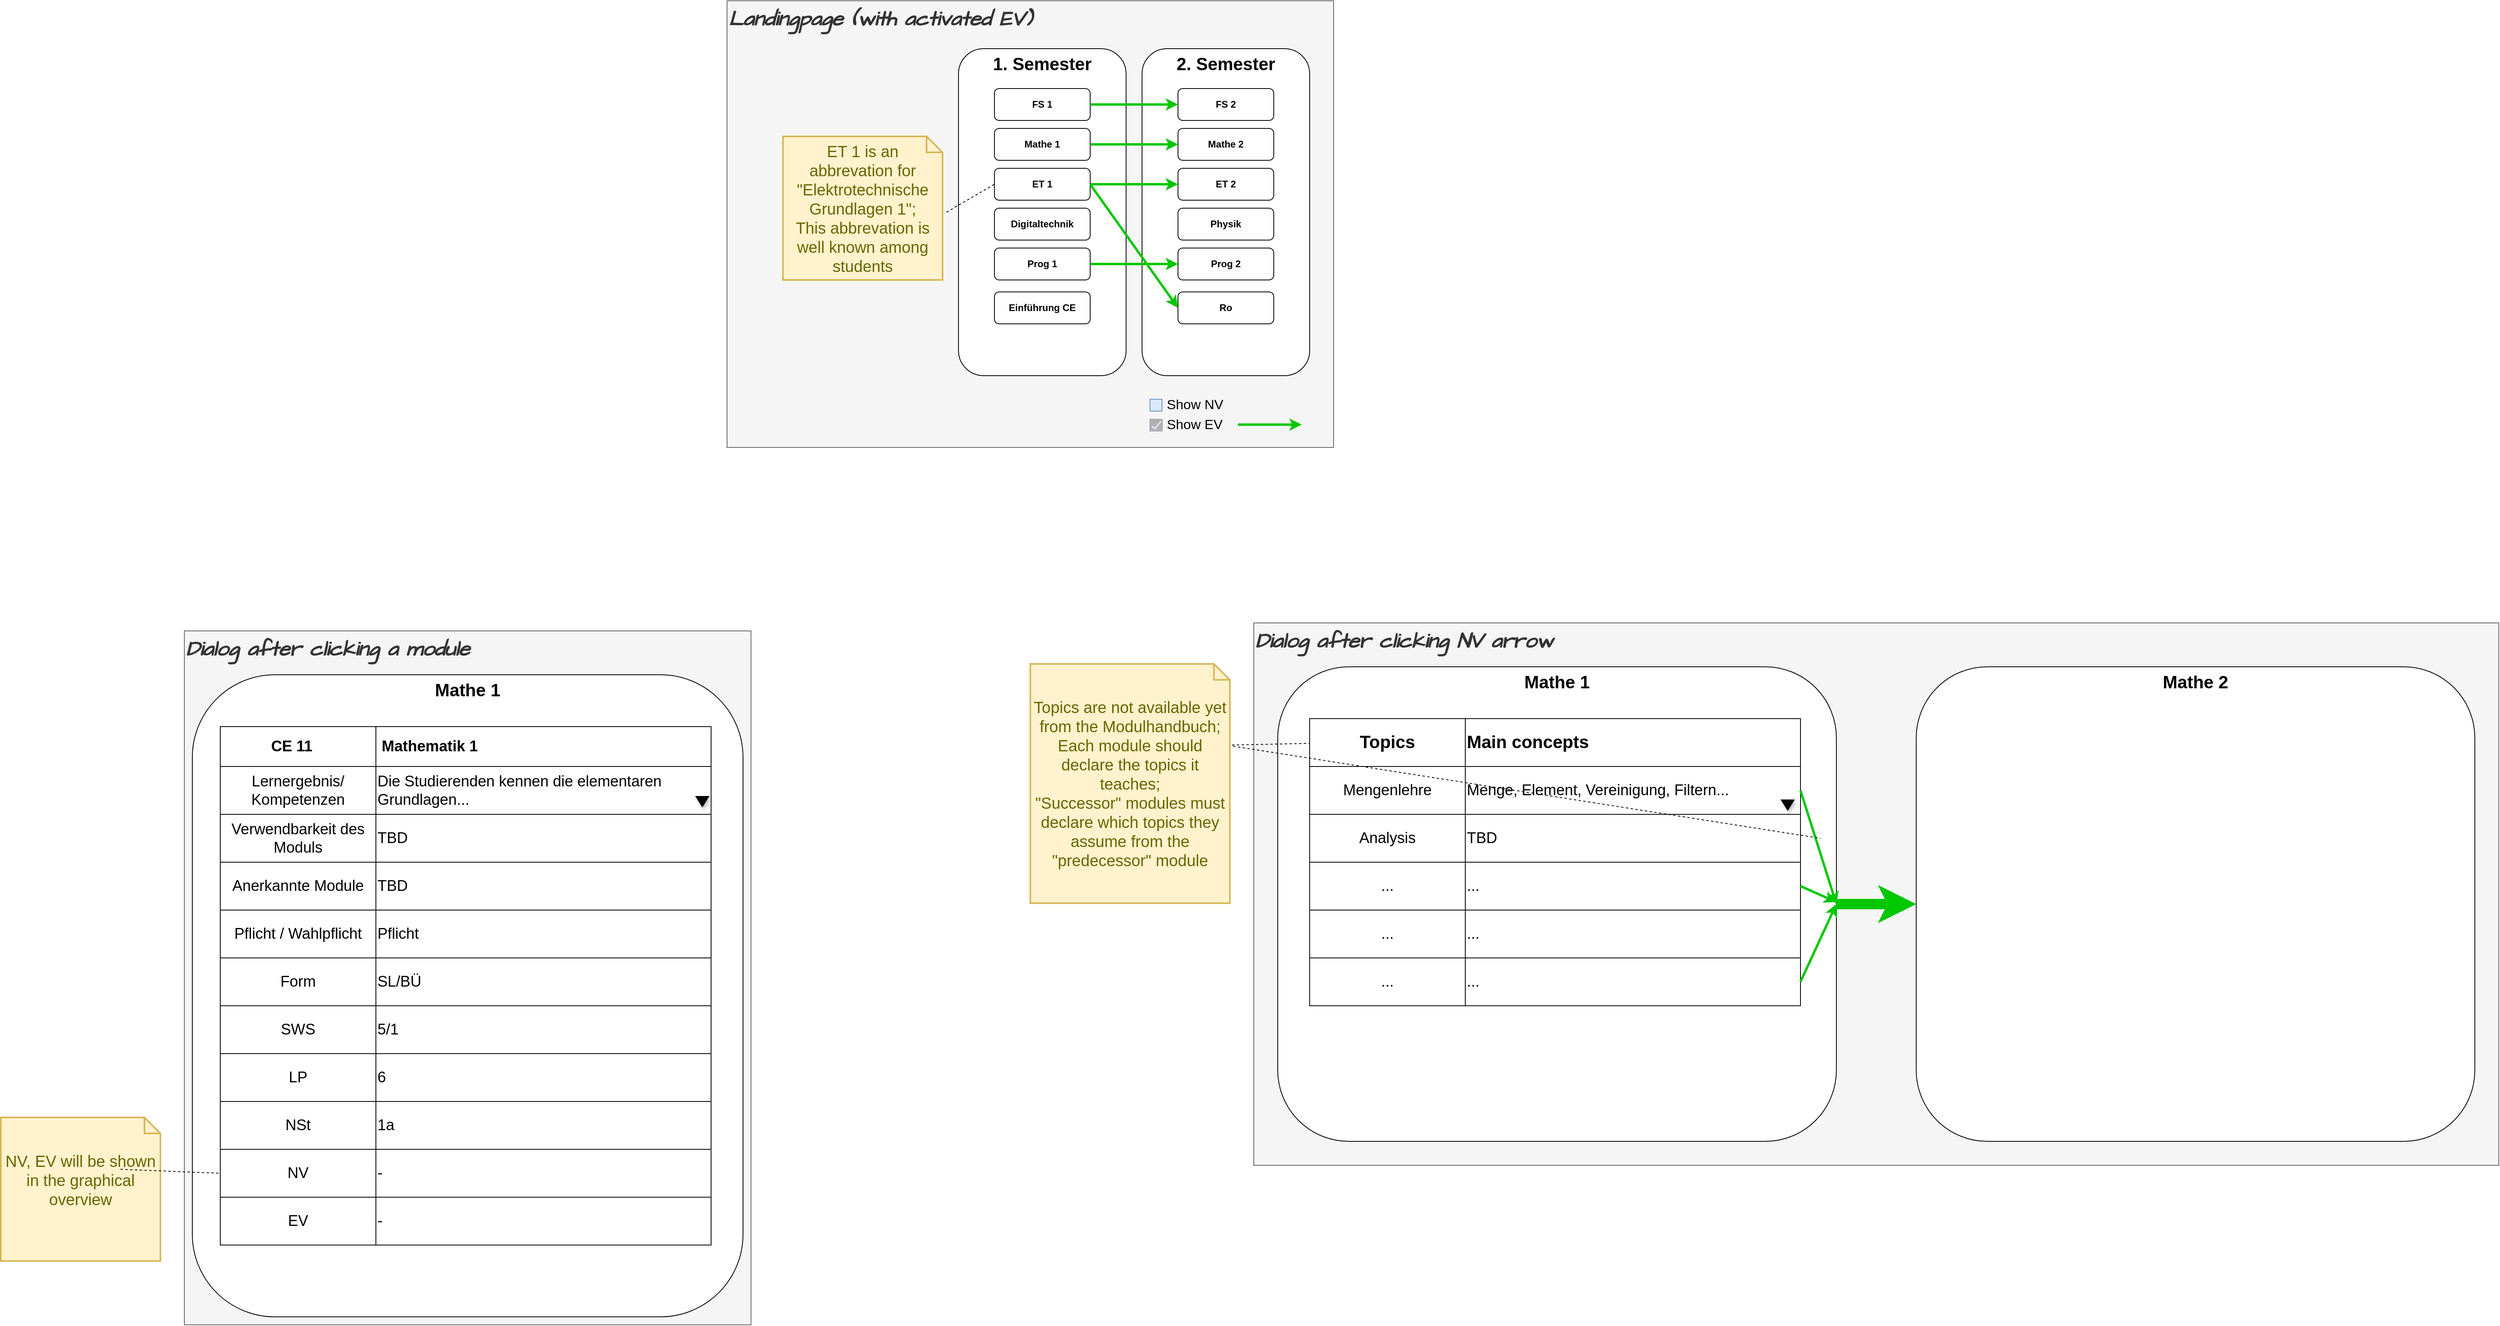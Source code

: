 <mxfile version="22.0.4" type="device">
  <diagram name="Page-1" id="c9db0220-8083-56f3-ca83-edcdcd058819">
    <mxGraphModel dx="3629" dy="1257" grid="1" gridSize="10" guides="1" tooltips="1" connect="1" arrows="1" fold="1" page="1" pageScale="1.5" pageWidth="826" pageHeight="1169" background="#ffffff" math="0" shadow="0">
      <root>
        <mxCell id="0" style=";html=1;" />
        <mxCell id="1" style=";html=1;" parent="0" />
        <mxCell id="tWmFhly02xOMn5f9qsDq-27" value="&lt;b&gt;&lt;i&gt;&lt;font data-font-src=&quot;https://fonts.googleapis.com/css?family=Architects+Daughter&quot; face=&quot;Architects Daughter&quot;&gt;Landingpage (with activated EV)&lt;br&gt;&lt;/font&gt;&lt;/i&gt;&lt;/b&gt;" style="rounded=0;whiteSpace=wrap;html=1;verticalAlign=top;align=left;fontSize=26;fillColor=#f5f5f5;fontColor=#333333;strokeColor=#666666;" vertex="1" parent="1">
          <mxGeometry x="450" y="110" width="760" height="560" as="geometry" />
        </mxCell>
        <mxCell id="tWmFhly02xOMn5f9qsDq-4" value="&lt;font style=&quot;font-size: 22px;&quot;&gt;&lt;b&gt;1. Semester&lt;/b&gt;&lt;/font&gt;" style="rounded=1;whiteSpace=wrap;html=1;verticalAlign=top;" vertex="1" parent="1">
          <mxGeometry x="740" y="170" width="210" height="410" as="geometry" />
        </mxCell>
        <mxCell id="tWmFhly02xOMn5f9qsDq-10" value="&lt;b&gt;FS 1&lt;/b&gt;" style="rounded=1;whiteSpace=wrap;html=1;" vertex="1" parent="1">
          <mxGeometry x="785" y="220" width="120" height="40" as="geometry" />
        </mxCell>
        <mxCell id="tWmFhly02xOMn5f9qsDq-13" value="&lt;b&gt;Mathe 1&lt;br&gt;&lt;/b&gt;" style="rounded=1;whiteSpace=wrap;html=1;" vertex="1" parent="1">
          <mxGeometry x="785" y="270" width="120" height="40" as="geometry" />
        </mxCell>
        <mxCell id="tWmFhly02xOMn5f9qsDq-14" value="&lt;b&gt;Prog 1&lt;br&gt;&lt;/b&gt;" style="rounded=1;whiteSpace=wrap;html=1;" vertex="1" parent="1">
          <mxGeometry x="785" y="420" width="120" height="40" as="geometry" />
        </mxCell>
        <mxCell id="tWmFhly02xOMn5f9qsDq-15" value="&lt;b&gt;ET 1&lt;br&gt;&lt;/b&gt;" style="rounded=1;whiteSpace=wrap;html=1;" vertex="1" parent="1">
          <mxGeometry x="785" y="320" width="120" height="40" as="geometry" />
        </mxCell>
        <mxCell id="tWmFhly02xOMn5f9qsDq-16" value="&lt;b&gt;Digitaltechnik&lt;/b&gt;" style="rounded=1;whiteSpace=wrap;html=1;" vertex="1" parent="1">
          <mxGeometry x="785" y="370" width="120" height="40" as="geometry" />
        </mxCell>
        <mxCell id="tWmFhly02xOMn5f9qsDq-17" value="&lt;b&gt;Einführung CE&lt;br&gt;&lt;/b&gt;" style="rounded=1;whiteSpace=wrap;html=1;" vertex="1" parent="1">
          <mxGeometry x="785" y="475" width="120" height="40" as="geometry" />
        </mxCell>
        <mxCell id="tWmFhly02xOMn5f9qsDq-18" value="&lt;font style=&quot;font-size: 22px;&quot;&gt;&lt;b&gt;2. Semester&lt;/b&gt;&lt;/font&gt;" style="rounded=1;whiteSpace=wrap;html=1;verticalAlign=top;" vertex="1" parent="1">
          <mxGeometry x="970" y="170" width="210" height="410" as="geometry" />
        </mxCell>
        <mxCell id="tWmFhly02xOMn5f9qsDq-19" value="&lt;b&gt;FS 2&lt;br&gt;&lt;/b&gt;" style="rounded=1;whiteSpace=wrap;html=1;" vertex="1" parent="1">
          <mxGeometry x="1015" y="220" width="120" height="40" as="geometry" />
        </mxCell>
        <mxCell id="tWmFhly02xOMn5f9qsDq-20" value="&lt;b&gt;Mathe 2&lt;br&gt;&lt;/b&gt;" style="rounded=1;whiteSpace=wrap;html=1;" vertex="1" parent="1">
          <mxGeometry x="1015" y="270" width="120" height="40" as="geometry" />
        </mxCell>
        <mxCell id="tWmFhly02xOMn5f9qsDq-21" value="&lt;b&gt;Prog 2&lt;br&gt;&lt;/b&gt;" style="rounded=1;whiteSpace=wrap;html=1;" vertex="1" parent="1">
          <mxGeometry x="1015" y="420" width="120" height="40" as="geometry" />
        </mxCell>
        <mxCell id="tWmFhly02xOMn5f9qsDq-22" value="&lt;b&gt;ET 2&lt;br&gt;&lt;/b&gt;" style="rounded=1;whiteSpace=wrap;html=1;" vertex="1" parent="1">
          <mxGeometry x="1015" y="320" width="120" height="40" as="geometry" />
        </mxCell>
        <mxCell id="tWmFhly02xOMn5f9qsDq-23" value="&lt;b&gt;Physik&lt;br&gt;&lt;/b&gt;" style="rounded=1;whiteSpace=wrap;html=1;" vertex="1" parent="1">
          <mxGeometry x="1015" y="370" width="120" height="40" as="geometry" />
        </mxCell>
        <mxCell id="tWmFhly02xOMn5f9qsDq-24" value="&lt;b&gt;Ro&lt;/b&gt;" style="rounded=1;whiteSpace=wrap;html=1;" vertex="1" parent="1">
          <mxGeometry x="1015" y="475" width="120" height="40" as="geometry" />
        </mxCell>
        <mxCell id="tWmFhly02xOMn5f9qsDq-25" value="&lt;div style=&quot;font-size: 20px;&quot;&gt;&lt;font style=&quot;font-size: 20px;&quot;&gt;ET 1 is an abbrevation for &quot;Elektrotechnische Grundlagen 1&quot;;&lt;/font&gt;&lt;/div&gt;&lt;div style=&quot;font-size: 20px;&quot;&gt;&lt;font style=&quot;font-size: 20px;&quot;&gt;This abbrevation is well known among students&lt;br style=&quot;font-size: 20px;&quot;&gt; &lt;/font&gt;&lt;/div&gt;" style="shape=note;strokeWidth=2;fontSize=20;size=20;whiteSpace=wrap;html=1;fillColor=#fff2cc;strokeColor=#d6b656;fontColor=#666600;" vertex="1" parent="1">
          <mxGeometry x="520" y="280" width="200" height="180" as="geometry" />
        </mxCell>
        <mxCell id="tWmFhly02xOMn5f9qsDq-26" value="" style="endArrow=none;dashed=1;html=1;rounded=0;entryX=0;entryY=0.5;entryDx=0;entryDy=0;exitX=1.025;exitY=0.528;exitDx=0;exitDy=0;exitPerimeter=0;" edge="1" parent="1" source="tWmFhly02xOMn5f9qsDq-25" target="tWmFhly02xOMn5f9qsDq-15">
          <mxGeometry width="50" height="50" relative="1" as="geometry">
            <mxPoint x="670" y="360" as="sourcePoint" />
            <mxPoint x="680" y="390" as="targetPoint" />
          </mxGeometry>
        </mxCell>
        <mxCell id="tWmFhly02xOMn5f9qsDq-30" value="&lt;font face=&quot;Architects Daughter&quot;&gt;&lt;i&gt;&lt;b&gt;Dialog after clicking a module&lt;br&gt;&lt;/b&gt;&lt;/i&gt;&lt;/font&gt;" style="rounded=0;whiteSpace=wrap;html=1;verticalAlign=top;align=left;fontSize=26;fillColor=#f5f5f5;fontColor=#333333;strokeColor=#666666;" vertex="1" parent="1">
          <mxGeometry x="-230" y="900" width="710" height="870" as="geometry" />
        </mxCell>
        <mxCell id="tWmFhly02xOMn5f9qsDq-32" value="&lt;font style=&quot;font-size: 22px;&quot;&gt;&lt;b&gt;Mathe 1&lt;br&gt;&lt;/b&gt;&lt;/font&gt;" style="rounded=1;whiteSpace=wrap;html=1;verticalAlign=top;" vertex="1" parent="1">
          <mxGeometry x="-220" y="955" width="690" height="805" as="geometry" />
        </mxCell>
        <mxCell id="tWmFhly02xOMn5f9qsDq-34" value="&lt;div align=&quot;center&quot;&gt;&lt;b&gt;CE 11&amp;nbsp;&amp;nbsp;&amp;nbsp; &lt;/b&gt;&lt;/div&gt;" style="rounded=0;whiteSpace=wrap;html=1;align=center;fontSize=19;" vertex="1" parent="1">
          <mxGeometry x="-185" y="1020" width="195" height="50" as="geometry" />
        </mxCell>
        <mxCell id="tWmFhly02xOMn5f9qsDq-99" value="&lt;div align=&quot;left&quot;&gt;&lt;b&gt;&amp;nbsp;Mathematik 1&lt;br&gt;&lt;/b&gt;&lt;/div&gt;" style="rounded=0;whiteSpace=wrap;html=1;align=left;fontSize=19;" vertex="1" parent="1">
          <mxGeometry x="10" y="1020" width="420" height="50" as="geometry" />
        </mxCell>
        <mxCell id="tWmFhly02xOMn5f9qsDq-100" value="Lernergebnis/ Kompetenzen" style="rounded=0;whiteSpace=wrap;html=1;align=center;fontSize=19;" vertex="1" parent="1">
          <mxGeometry x="-185" y="1070" width="195" height="60" as="geometry" />
        </mxCell>
        <mxCell id="tWmFhly02xOMn5f9qsDq-101" value="&lt;div align=&quot;left&quot;&gt;Die Studierenden kennen die elementaren Grundlagen...&lt;/div&gt;" style="rounded=0;whiteSpace=wrap;html=1;align=left;fontSize=19;" vertex="1" parent="1">
          <mxGeometry x="10" y="1070" width="420" height="60" as="geometry" />
        </mxCell>
        <mxCell id="tWmFhly02xOMn5f9qsDq-108" value="" style="shape=triangle;strokeColor=none;fillColor=#000000;direction=south;rounded=0;shadow=1;fontSize=12;fontColor=#000000;align=center;html=1;aspect=fixed;" vertex="1" parent="1">
          <mxGeometry x="410" y="1107" width="18" height="14.4" as="geometry" />
        </mxCell>
        <mxCell id="tWmFhly02xOMn5f9qsDq-109" value="Verwendbarkeit des Moduls" style="rounded=0;whiteSpace=wrap;html=1;align=center;fontSize=19;" vertex="1" parent="1">
          <mxGeometry x="-185" y="1130" width="195" height="60" as="geometry" />
        </mxCell>
        <mxCell id="tWmFhly02xOMn5f9qsDq-110" value="TBD" style="rounded=0;whiteSpace=wrap;html=1;align=left;fontSize=19;" vertex="1" parent="1">
          <mxGeometry x="10" y="1130" width="420" height="60" as="geometry" />
        </mxCell>
        <mxCell id="tWmFhly02xOMn5f9qsDq-119" value="Anerkannte Module" style="rounded=0;whiteSpace=wrap;html=1;align=center;fontSize=19;" vertex="1" parent="1">
          <mxGeometry x="-185" y="1190" width="195" height="60" as="geometry" />
        </mxCell>
        <mxCell id="tWmFhly02xOMn5f9qsDq-120" value="TBD" style="rounded=0;whiteSpace=wrap;html=1;align=left;fontSize=19;" vertex="1" parent="1">
          <mxGeometry x="10" y="1190" width="420" height="60" as="geometry" />
        </mxCell>
        <mxCell id="tWmFhly02xOMn5f9qsDq-121" value="Pflicht / Wahlpflicht" style="rounded=0;whiteSpace=wrap;html=1;align=center;fontSize=19;" vertex="1" parent="1">
          <mxGeometry x="-185" y="1250" width="195" height="60" as="geometry" />
        </mxCell>
        <mxCell id="tWmFhly02xOMn5f9qsDq-122" value="Pflicht" style="rounded=0;whiteSpace=wrap;html=1;align=left;fontSize=19;" vertex="1" parent="1">
          <mxGeometry x="10" y="1250" width="420" height="60" as="geometry" />
        </mxCell>
        <mxCell id="tWmFhly02xOMn5f9qsDq-123" value="Form" style="rounded=0;whiteSpace=wrap;html=1;align=center;fontSize=19;" vertex="1" parent="1">
          <mxGeometry x="-185" y="1310" width="195" height="60" as="geometry" />
        </mxCell>
        <mxCell id="tWmFhly02xOMn5f9qsDq-124" value="SL/BÜ" style="rounded=0;whiteSpace=wrap;html=1;align=left;fontSize=19;" vertex="1" parent="1">
          <mxGeometry x="10" y="1310" width="420" height="60" as="geometry" />
        </mxCell>
        <mxCell id="tWmFhly02xOMn5f9qsDq-125" value="SWS" style="rounded=0;whiteSpace=wrap;html=1;align=center;fontSize=19;" vertex="1" parent="1">
          <mxGeometry x="-185" y="1370" width="195" height="60" as="geometry" />
        </mxCell>
        <mxCell id="tWmFhly02xOMn5f9qsDq-126" value="5/1" style="rounded=0;whiteSpace=wrap;html=1;align=left;fontSize=19;" vertex="1" parent="1">
          <mxGeometry x="10" y="1370" width="420" height="60" as="geometry" />
        </mxCell>
        <mxCell id="tWmFhly02xOMn5f9qsDq-127" value="LP" style="rounded=0;whiteSpace=wrap;html=1;align=center;fontSize=19;" vertex="1" parent="1">
          <mxGeometry x="-185" y="1430" width="195" height="60" as="geometry" />
        </mxCell>
        <mxCell id="tWmFhly02xOMn5f9qsDq-128" value="6" style="rounded=0;whiteSpace=wrap;html=1;align=left;fontSize=19;" vertex="1" parent="1">
          <mxGeometry x="10" y="1430" width="420" height="60" as="geometry" />
        </mxCell>
        <mxCell id="tWmFhly02xOMn5f9qsDq-129" value="&lt;div&gt;NSt&lt;/div&gt;" style="rounded=0;whiteSpace=wrap;html=1;align=center;fontSize=19;" vertex="1" parent="1">
          <mxGeometry x="-185" y="1490" width="195" height="60" as="geometry" />
        </mxCell>
        <mxCell id="tWmFhly02xOMn5f9qsDq-130" value="1a" style="rounded=0;whiteSpace=wrap;html=1;align=left;fontSize=19;" vertex="1" parent="1">
          <mxGeometry x="10" y="1490" width="420" height="60" as="geometry" />
        </mxCell>
        <mxCell id="tWmFhly02xOMn5f9qsDq-131" value="NV" style="rounded=0;whiteSpace=wrap;html=1;align=center;fontSize=19;" vertex="1" parent="1">
          <mxGeometry x="-185" y="1550" width="195" height="60" as="geometry" />
        </mxCell>
        <mxCell id="tWmFhly02xOMn5f9qsDq-132" value="-" style="rounded=0;whiteSpace=wrap;html=1;align=left;fontSize=19;" vertex="1" parent="1">
          <mxGeometry x="10" y="1550" width="420" height="60" as="geometry" />
        </mxCell>
        <mxCell id="tWmFhly02xOMn5f9qsDq-133" value="EV" style="rounded=0;whiteSpace=wrap;html=1;align=center;fontSize=19;" vertex="1" parent="1">
          <mxGeometry x="-185" y="1610" width="195" height="60" as="geometry" />
        </mxCell>
        <mxCell id="tWmFhly02xOMn5f9qsDq-134" value="-" style="rounded=0;whiteSpace=wrap;html=1;align=left;fontSize=19;" vertex="1" parent="1">
          <mxGeometry x="10" y="1610" width="420" height="60" as="geometry" />
        </mxCell>
        <mxCell id="tWmFhly02xOMn5f9qsDq-135" value="&lt;div style=&quot;font-size: 20px;&quot;&gt;NV, EV will be shown in the graphical overview&lt;br style=&quot;font-size: 20px;&quot;&gt;&lt;/div&gt;&lt;div style=&quot;font-size: 20px;&quot;&gt;&lt;font style=&quot;font-size: 20px;&quot;&gt;&lt;br style=&quot;font-size: 20px;&quot;&gt; &lt;/font&gt;&lt;/div&gt;" style="shape=note;strokeWidth=2;fontSize=20;size=20;whiteSpace=wrap;html=1;fillColor=#fff2cc;strokeColor=#d6b656;fontColor=#666600;" vertex="1" parent="1">
          <mxGeometry x="-460" y="1510" width="200" height="180" as="geometry" />
        </mxCell>
        <mxCell id="tWmFhly02xOMn5f9qsDq-137" value="" style="endArrow=none;dashed=1;html=1;rounded=0;entryX=0;entryY=0.5;entryDx=0;entryDy=0;exitX=0;exitY=0;exitDx=150;exitDy=65;exitPerimeter=0;" edge="1" parent="1" source="tWmFhly02xOMn5f9qsDq-135" target="tWmFhly02xOMn5f9qsDq-131">
          <mxGeometry width="50" height="50" relative="1" as="geometry">
            <mxPoint x="-6" y="578" as="sourcePoint" />
            <mxPoint x="55" y="580" as="targetPoint" />
          </mxGeometry>
        </mxCell>
        <mxCell id="tWmFhly02xOMn5f9qsDq-145" value="Show NV" style="strokeWidth=1;shadow=0;dashed=0;align=center;html=1;shape=mxgraph.mockup.forms.rrect;rSize=0;fillColor=#dae8fc;strokeColor=#6c8ebf;align=left;spacingLeft=4;fontSize=17;labelPosition=right;" vertex="1" parent="1">
          <mxGeometry x="980" y="609.5" width="15" height="15" as="geometry" />
        </mxCell>
        <mxCell id="tWmFhly02xOMn5f9qsDq-146" value="Show EV" style="strokeWidth=1;shadow=0;dashed=0;align=center;html=1;shape=mxgraph.mockup.forms.rrect;rSize=0;fillColor=#dae8fc;strokeColor=#6c8ebf;align=left;spacingLeft=4;fontSize=17;labelPosition=right;" vertex="1" parent="1">
          <mxGeometry x="980" y="634.5" width="15" height="15" as="geometry" />
        </mxCell>
        <mxCell id="tWmFhly02xOMn5f9qsDq-148" value="" style="dashed=0;labelPosition=right;align=left;shape=mxgraph.gmdl.checkbox;strokeColor=none;fillColor=#B0B0B0;strokeWidth=2;aspect=fixed;sketch=0;html=1;" vertex="1" parent="1">
          <mxGeometry x="980" y="634" width="16" height="16" as="geometry" />
        </mxCell>
        <mxCell id="tWmFhly02xOMn5f9qsDq-149" value="" style="endArrow=classic;html=1;rounded=0;fontSize=15;strokeWidth=3;fillColor=#d5e8d4;strokeColor=#00C700;entryX=0;entryY=0.5;entryDx=0;entryDy=0;exitX=1;exitY=0.5;exitDx=0;exitDy=0;" edge="1" parent="1" source="tWmFhly02xOMn5f9qsDq-13" target="tWmFhly02xOMn5f9qsDq-20">
          <mxGeometry width="50" height="50" relative="1" as="geometry">
            <mxPoint x="340" y="520" as="sourcePoint" />
            <mxPoint x="610" y="540" as="targetPoint" />
          </mxGeometry>
        </mxCell>
        <mxCell id="tWmFhly02xOMn5f9qsDq-150" value="" style="endArrow=classic;html=1;rounded=0;fontSize=15;strokeWidth=3;fillColor=#d5e8d4;strokeColor=#00C700;exitX=1;exitY=0.5;exitDx=0;exitDy=0;entryX=0;entryY=0.5;entryDx=0;entryDy=0;" edge="1" parent="1" source="tWmFhly02xOMn5f9qsDq-10" target="tWmFhly02xOMn5f9qsDq-19">
          <mxGeometry width="50" height="50" relative="1" as="geometry">
            <mxPoint x="330" y="610" as="sourcePoint" />
            <mxPoint x="440" y="610" as="targetPoint" />
          </mxGeometry>
        </mxCell>
        <mxCell id="tWmFhly02xOMn5f9qsDq-152" value="" style="endArrow=classic;html=1;rounded=0;fontSize=15;strokeWidth=3;fillColor=#d5e8d4;strokeColor=#00C700;entryX=0;entryY=0.5;entryDx=0;entryDy=0;exitX=1;exitY=0.5;exitDx=0;exitDy=0;" edge="1" parent="1" source="tWmFhly02xOMn5f9qsDq-15" target="tWmFhly02xOMn5f9qsDq-22">
          <mxGeometry width="50" height="50" relative="1" as="geometry">
            <mxPoint x="350" y="630" as="sourcePoint" />
            <mxPoint x="460" y="630" as="targetPoint" />
          </mxGeometry>
        </mxCell>
        <mxCell id="tWmFhly02xOMn5f9qsDq-153" value="" style="endArrow=classic;html=1;rounded=0;fontSize=15;strokeWidth=3;fillColor=#d5e8d4;strokeColor=#00C700;entryX=0;entryY=0.5;entryDx=0;entryDy=0;exitX=1;exitY=0.5;exitDx=0;exitDy=0;" edge="1" parent="1" source="tWmFhly02xOMn5f9qsDq-15" target="tWmFhly02xOMn5f9qsDq-24">
          <mxGeometry width="50" height="50" relative="1" as="geometry">
            <mxPoint x="360" y="640" as="sourcePoint" />
            <mxPoint x="470" y="640" as="targetPoint" />
          </mxGeometry>
        </mxCell>
        <mxCell id="tWmFhly02xOMn5f9qsDq-154" value="" style="endArrow=classic;html=1;rounded=0;fontSize=15;strokeWidth=3;fillColor=#d5e8d4;strokeColor=#00C700;entryX=0;entryY=0.5;entryDx=0;entryDy=0;exitX=1;exitY=0.5;exitDx=0;exitDy=0;" edge="1" parent="1" source="tWmFhly02xOMn5f9qsDq-14" target="tWmFhly02xOMn5f9qsDq-21">
          <mxGeometry width="50" height="50" relative="1" as="geometry">
            <mxPoint x="370" y="650" as="sourcePoint" />
            <mxPoint x="480" y="650" as="targetPoint" />
          </mxGeometry>
        </mxCell>
        <mxCell id="tWmFhly02xOMn5f9qsDq-155" value="" style="endArrow=classic;html=1;rounded=0;fontSize=15;strokeWidth=3;fillColor=#d5e8d4;strokeColor=#00C700;" edge="1" parent="1">
          <mxGeometry width="50" height="50" relative="1" as="geometry">
            <mxPoint x="1090" y="641.41" as="sourcePoint" />
            <mxPoint x="1170" y="641.41" as="targetPoint" />
          </mxGeometry>
        </mxCell>
        <mxCell id="tWmFhly02xOMn5f9qsDq-157" value="&lt;font face=&quot;Architects Daughter&quot;&gt;&lt;i&gt;&lt;b&gt;Dialog after clicking NV arrow&lt;br&gt;&lt;/b&gt;&lt;/i&gt;&lt;/font&gt;" style="rounded=0;whiteSpace=wrap;html=1;verticalAlign=top;align=left;fontSize=26;fillColor=#f5f5f5;fontColor=#333333;strokeColor=#666666;" vertex="1" parent="1">
          <mxGeometry x="1110" y="890" width="1560" height="680" as="geometry" />
        </mxCell>
        <mxCell id="tWmFhly02xOMn5f9qsDq-184" value="&lt;font style=&quot;font-size: 22px;&quot;&gt;&lt;b&gt;Mathe 1&lt;br&gt;&lt;/b&gt;&lt;/font&gt;" style="rounded=1;whiteSpace=wrap;html=1;verticalAlign=top;" vertex="1" parent="1">
          <mxGeometry x="1140" y="945" width="700" height="595" as="geometry" />
        </mxCell>
        <mxCell id="tWmFhly02xOMn5f9qsDq-186" value="" style="endArrow=classic;html=1;rounded=0;fontSize=15;strokeWidth=13;fillColor=#d5e8d4;strokeColor=#00C700;exitX=1;exitY=0.5;exitDx=0;exitDy=0;entryX=0;entryY=0.5;entryDx=0;entryDy=0;" edge="1" parent="1" source="tWmFhly02xOMn5f9qsDq-184" target="tWmFhly02xOMn5f9qsDq-221">
          <mxGeometry width="50" height="50" relative="1" as="geometry">
            <mxPoint x="975" y="1310" as="sourcePoint" />
            <mxPoint x="1910" y="1240" as="targetPoint" />
          </mxGeometry>
        </mxCell>
        <mxCell id="tWmFhly02xOMn5f9qsDq-193" value="Mengenlehre" style="rounded=0;whiteSpace=wrap;html=1;align=center;fontSize=19;" vertex="1" parent="1">
          <mxGeometry x="1180" y="1070" width="195" height="60" as="geometry" />
        </mxCell>
        <mxCell id="tWmFhly02xOMn5f9qsDq-194" value="Menge, Element, Vereinigung, Filtern..." style="rounded=0;whiteSpace=wrap;html=1;align=left;fontSize=19;" vertex="1" parent="1">
          <mxGeometry x="1375" y="1070" width="420" height="60" as="geometry" />
        </mxCell>
        <mxCell id="tWmFhly02xOMn5f9qsDq-195" value="Analysis" style="rounded=0;whiteSpace=wrap;html=1;align=center;fontSize=19;" vertex="1" parent="1">
          <mxGeometry x="1180" y="1130" width="195" height="60" as="geometry" />
        </mxCell>
        <mxCell id="tWmFhly02xOMn5f9qsDq-196" value="TBD" style="rounded=0;whiteSpace=wrap;html=1;align=left;fontSize=19;" vertex="1" parent="1">
          <mxGeometry x="1375" y="1130" width="420" height="60" as="geometry" />
        </mxCell>
        <mxCell id="tWmFhly02xOMn5f9qsDq-197" value="..." style="rounded=0;whiteSpace=wrap;html=1;align=center;fontSize=19;" vertex="1" parent="1">
          <mxGeometry x="1180" y="1190" width="195" height="60" as="geometry" />
        </mxCell>
        <mxCell id="tWmFhly02xOMn5f9qsDq-198" value="..." style="rounded=0;whiteSpace=wrap;html=1;align=left;fontSize=19;" vertex="1" parent="1">
          <mxGeometry x="1375" y="1190" width="420" height="60" as="geometry" />
        </mxCell>
        <mxCell id="tWmFhly02xOMn5f9qsDq-199" value="..." style="rounded=0;whiteSpace=wrap;html=1;align=center;fontSize=19;" vertex="1" parent="1">
          <mxGeometry x="1180" y="1250" width="195" height="60" as="geometry" />
        </mxCell>
        <mxCell id="tWmFhly02xOMn5f9qsDq-200" value="..." style="rounded=0;whiteSpace=wrap;html=1;align=left;fontSize=19;" vertex="1" parent="1">
          <mxGeometry x="1375" y="1250" width="420" height="60" as="geometry" />
        </mxCell>
        <mxCell id="tWmFhly02xOMn5f9qsDq-201" value="..." style="rounded=0;whiteSpace=wrap;html=1;align=center;fontSize=19;" vertex="1" parent="1">
          <mxGeometry x="1180" y="1310" width="195" height="60" as="geometry" />
        </mxCell>
        <mxCell id="tWmFhly02xOMn5f9qsDq-202" value="..." style="rounded=0;whiteSpace=wrap;html=1;align=left;fontSize=19;" vertex="1" parent="1">
          <mxGeometry x="1375" y="1310" width="420" height="60" as="geometry" />
        </mxCell>
        <mxCell id="tWmFhly02xOMn5f9qsDq-203" value="&lt;font size=&quot;1&quot;&gt;&lt;b style=&quot;font-size: 22px;&quot;&gt;Topics&lt;/b&gt;&lt;/font&gt;" style="rounded=0;whiteSpace=wrap;html=1;align=center;fontSize=19;" vertex="1" parent="1">
          <mxGeometry x="1180" y="1010" width="195" height="60" as="geometry" />
        </mxCell>
        <mxCell id="tWmFhly02xOMn5f9qsDq-204" value="&lt;font style=&quot;font-size: 22px;&quot;&gt;&lt;b&gt;Main concepts&lt;/b&gt;&lt;/font&gt;" style="rounded=0;whiteSpace=wrap;html=1;align=left;fontSize=19;" vertex="1" parent="1">
          <mxGeometry x="1375" y="1010" width="420" height="60" as="geometry" />
        </mxCell>
        <mxCell id="tWmFhly02xOMn5f9qsDq-205" value="" style="shape=triangle;strokeColor=none;fillColor=#000000;direction=south;rounded=0;shadow=1;fontSize=12;fontColor=#000000;align=center;html=1;aspect=fixed;" vertex="1" parent="1">
          <mxGeometry x="1770" y="1111.4" width="18" height="14.4" as="geometry" />
        </mxCell>
        <mxCell id="tWmFhly02xOMn5f9qsDq-221" value="&lt;font style=&quot;font-size: 22px;&quot;&gt;&lt;b&gt;Mathe 2&lt;br&gt;&lt;/b&gt;&lt;/font&gt;" style="rounded=1;whiteSpace=wrap;html=1;verticalAlign=top;" vertex="1" parent="1">
          <mxGeometry x="1940" y="945" width="700" height="595" as="geometry" />
        </mxCell>
        <mxCell id="tWmFhly02xOMn5f9qsDq-223" value="" style="endArrow=classic;html=1;rounded=0;fontSize=15;strokeWidth=3;fillColor=#d5e8d4;strokeColor=#00C700;entryX=1;entryY=0.5;entryDx=0;entryDy=0;exitX=1;exitY=0.5;exitDx=0;exitDy=0;" edge="1" parent="1" source="tWmFhly02xOMn5f9qsDq-194" target="tWmFhly02xOMn5f9qsDq-184">
          <mxGeometry width="50" height="50" relative="1" as="geometry">
            <mxPoint x="1778" y="775" as="sourcePoint" />
            <mxPoint x="1858" y="775" as="targetPoint" />
          </mxGeometry>
        </mxCell>
        <mxCell id="tWmFhly02xOMn5f9qsDq-224" value="" style="endArrow=classic;html=1;rounded=0;fontSize=15;strokeWidth=3;fillColor=#d5e8d4;strokeColor=#00C700;exitX=1;exitY=0.5;exitDx=0;exitDy=0;" edge="1" parent="1" source="tWmFhly02xOMn5f9qsDq-198">
          <mxGeometry width="50" height="50" relative="1" as="geometry">
            <mxPoint x="1805" y="1110" as="sourcePoint" />
            <mxPoint x="1840" y="1240" as="targetPoint" />
          </mxGeometry>
        </mxCell>
        <mxCell id="tWmFhly02xOMn5f9qsDq-225" value="" style="endArrow=classic;html=1;rounded=0;fontSize=15;strokeWidth=3;fillColor=#d5e8d4;strokeColor=#00C700;entryX=1;entryY=0.5;entryDx=0;entryDy=0;exitX=1;exitY=0.5;exitDx=0;exitDy=0;" edge="1" parent="1" source="tWmFhly02xOMn5f9qsDq-202" target="tWmFhly02xOMn5f9qsDq-184">
          <mxGeometry width="50" height="50" relative="1" as="geometry">
            <mxPoint x="1815" y="1120" as="sourcePoint" />
            <mxPoint x="1860" y="1263" as="targetPoint" />
          </mxGeometry>
        </mxCell>
        <mxCell id="tWmFhly02xOMn5f9qsDq-226" value="&lt;div&gt;Topics are not available yet from the Modulhandbuch;&lt;/div&gt;&lt;div&gt;Each module should declare the topics it teaches;&lt;/div&gt;&lt;div&gt;&quot;Successor&quot; modules must declare which topics they assume from the &quot;predecessor&quot; module &lt;br&gt;&lt;/div&gt;" style="shape=note;strokeWidth=2;fontSize=20;size=20;whiteSpace=wrap;html=1;fillColor=#fff2cc;strokeColor=#d6b656;fontColor=#666600;" vertex="1" parent="1">
          <mxGeometry x="830" y="941.4" width="250" height="300" as="geometry" />
        </mxCell>
        <mxCell id="tWmFhly02xOMn5f9qsDq-227" value="" style="endArrow=none;dashed=1;html=1;rounded=0;exitX=1.011;exitY=0.339;exitDx=0;exitDy=0;exitPerimeter=0;" edge="1" parent="1" source="tWmFhly02xOMn5f9qsDq-226">
          <mxGeometry width="50" height="50" relative="1" as="geometry">
            <mxPoint x="1050" y="1120" as="sourcePoint" />
            <mxPoint x="1180" y="1041" as="targetPoint" />
          </mxGeometry>
        </mxCell>
        <mxCell id="tWmFhly02xOMn5f9qsDq-228" value="" style="endArrow=none;dashed=1;html=1;rounded=0;exitX=1.017;exitY=0.344;exitDx=0;exitDy=0;exitPerimeter=0;" edge="1" parent="1" source="tWmFhly02xOMn5f9qsDq-226">
          <mxGeometry width="50" height="50" relative="1" as="geometry">
            <mxPoint x="1033" y="1053" as="sourcePoint" />
            <mxPoint x="1820" y="1160" as="targetPoint" />
          </mxGeometry>
        </mxCell>
      </root>
    </mxGraphModel>
  </diagram>
</mxfile>
